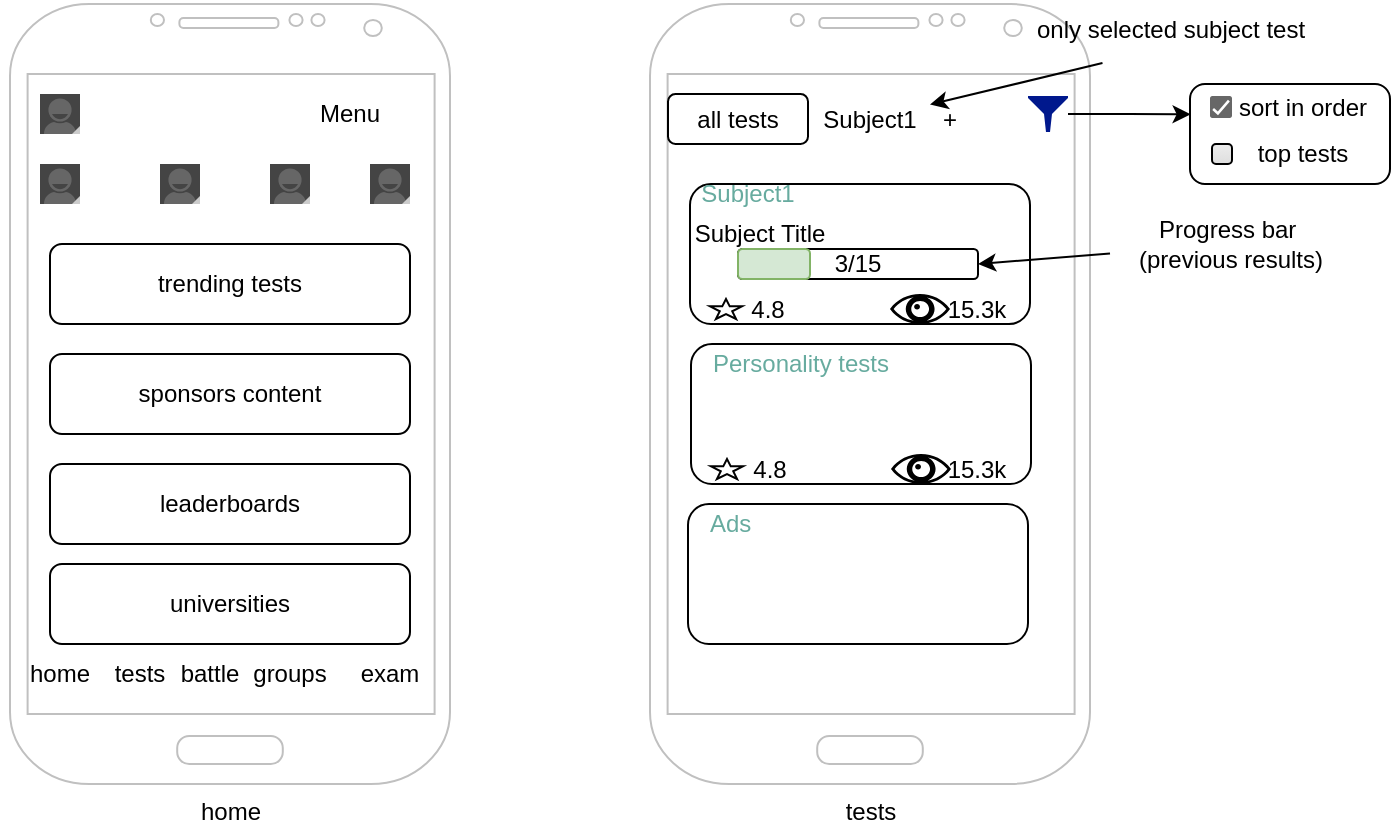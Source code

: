<mxfile version="24.8.4">
  <diagram name="Page-1" id="123cZ_OKSwIK1ZScKi5q">
    <mxGraphModel dx="977" dy="564" grid="1" gridSize="10" guides="1" tooltips="1" connect="1" arrows="1" fold="1" page="1" pageScale="1" pageWidth="827" pageHeight="1169" math="0" shadow="0">
      <root>
        <mxCell id="0" />
        <mxCell id="1" parent="0" />
        <mxCell id="wzdESjiVcGSlcyJqAEbl-3" value="home" style="verticalLabelPosition=bottom;verticalAlign=top;html=1;shadow=0;dashed=0;strokeWidth=1;shape=mxgraph.android.phone2;strokeColor=#c0c0c0;" vertex="1" parent="1">
          <mxGeometry x="50" y="290" width="220" height="390" as="geometry" />
        </mxCell>
        <mxCell id="wzdESjiVcGSlcyJqAEbl-4" value="" style="verticalLabelPosition=bottom;verticalAlign=top;html=1;shadow=0;dashed=0;strokeWidth=1;shape=mxgraph.android.contact_badge_normal;sketch=0;" vertex="1" parent="1">
          <mxGeometry x="65" y="335" width="20" height="20" as="geometry" />
        </mxCell>
        <mxCell id="wzdESjiVcGSlcyJqAEbl-7" value="Menu" style="text;html=1;align=center;verticalAlign=middle;whiteSpace=wrap;rounded=0;" vertex="1" parent="1">
          <mxGeometry x="190" y="330" width="60" height="30" as="geometry" />
        </mxCell>
        <mxCell id="wzdESjiVcGSlcyJqAEbl-8" value="" style="verticalLabelPosition=bottom;verticalAlign=top;html=1;shadow=0;dashed=0;strokeWidth=1;shape=mxgraph.android.contact_badge_normal;sketch=0;" vertex="1" parent="1">
          <mxGeometry x="65" y="370" width="20" height="20" as="geometry" />
        </mxCell>
        <mxCell id="wzdESjiVcGSlcyJqAEbl-9" value="" style="verticalLabelPosition=bottom;verticalAlign=top;html=1;shadow=0;dashed=0;strokeWidth=1;shape=mxgraph.android.contact_badge_normal;sketch=0;" vertex="1" parent="1">
          <mxGeometry x="125" y="370" width="20" height="20" as="geometry" />
        </mxCell>
        <mxCell id="wzdESjiVcGSlcyJqAEbl-10" value="" style="verticalLabelPosition=bottom;verticalAlign=top;html=1;shadow=0;dashed=0;strokeWidth=1;shape=mxgraph.android.contact_badge_normal;sketch=0;" vertex="1" parent="1">
          <mxGeometry x="180" y="370" width="20" height="20" as="geometry" />
        </mxCell>
        <mxCell id="wzdESjiVcGSlcyJqAEbl-11" value="" style="verticalLabelPosition=bottom;verticalAlign=top;html=1;shadow=0;dashed=0;strokeWidth=1;shape=mxgraph.android.contact_badge_normal;sketch=0;" vertex="1" parent="1">
          <mxGeometry x="230" y="370" width="20" height="20" as="geometry" />
        </mxCell>
        <mxCell id="wzdESjiVcGSlcyJqAEbl-12" value="home" style="text;html=1;align=center;verticalAlign=middle;whiteSpace=wrap;rounded=0;" vertex="1" parent="1">
          <mxGeometry x="45" y="610" width="60" height="30" as="geometry" />
        </mxCell>
        <mxCell id="wzdESjiVcGSlcyJqAEbl-13" value="tests" style="text;html=1;align=center;verticalAlign=middle;whiteSpace=wrap;rounded=0;" vertex="1" parent="1">
          <mxGeometry x="85" y="610" width="60" height="30" as="geometry" />
        </mxCell>
        <mxCell id="wzdESjiVcGSlcyJqAEbl-14" value="battle" style="text;html=1;align=center;verticalAlign=middle;whiteSpace=wrap;rounded=0;" vertex="1" parent="1">
          <mxGeometry x="120" y="610" width="60" height="30" as="geometry" />
        </mxCell>
        <mxCell id="wzdESjiVcGSlcyJqAEbl-15" value="groups" style="text;html=1;align=center;verticalAlign=middle;whiteSpace=wrap;rounded=0;" vertex="1" parent="1">
          <mxGeometry x="160" y="610" width="60" height="30" as="geometry" />
        </mxCell>
        <mxCell id="wzdESjiVcGSlcyJqAEbl-16" value="exam" style="text;html=1;align=center;verticalAlign=middle;whiteSpace=wrap;rounded=0;" vertex="1" parent="1">
          <mxGeometry x="210" y="610" width="60" height="30" as="geometry" />
        </mxCell>
        <mxCell id="wzdESjiVcGSlcyJqAEbl-19" value="trending tests" style="rounded=1;whiteSpace=wrap;html=1;" vertex="1" parent="1">
          <mxGeometry x="70" y="410" width="180" height="40" as="geometry" />
        </mxCell>
        <mxCell id="wzdESjiVcGSlcyJqAEbl-20" value="sponsors content" style="rounded=1;whiteSpace=wrap;html=1;" vertex="1" parent="1">
          <mxGeometry x="70" y="465" width="180" height="40" as="geometry" />
        </mxCell>
        <mxCell id="wzdESjiVcGSlcyJqAEbl-21" value="leaderboards" style="rounded=1;whiteSpace=wrap;html=1;" vertex="1" parent="1">
          <mxGeometry x="70" y="520" width="180" height="40" as="geometry" />
        </mxCell>
        <mxCell id="wzdESjiVcGSlcyJqAEbl-22" value="universities" style="rounded=1;whiteSpace=wrap;html=1;" vertex="1" parent="1">
          <mxGeometry x="70" y="570" width="180" height="40" as="geometry" />
        </mxCell>
        <mxCell id="wzdESjiVcGSlcyJqAEbl-24" value="tests" style="verticalLabelPosition=bottom;verticalAlign=top;html=1;shadow=0;dashed=0;strokeWidth=1;shape=mxgraph.android.phone2;strokeColor=#c0c0c0;" vertex="1" parent="1">
          <mxGeometry x="370" y="290" width="220" height="390" as="geometry" />
        </mxCell>
        <mxCell id="wzdESjiVcGSlcyJqAEbl-25" value="all tests" style="rounded=1;whiteSpace=wrap;html=1;" vertex="1" parent="1">
          <mxGeometry x="379" y="335" width="70" height="25" as="geometry" />
        </mxCell>
        <mxCell id="wzdESjiVcGSlcyJqAEbl-26" value="Subject1" style="text;html=1;align=center;verticalAlign=middle;whiteSpace=wrap;rounded=0;" vertex="1" parent="1">
          <mxGeometry x="450" y="332.5" width="60" height="30" as="geometry" />
        </mxCell>
        <mxCell id="wzdESjiVcGSlcyJqAEbl-28" value="+" style="text;html=1;align=center;verticalAlign=middle;whiteSpace=wrap;rounded=0;" vertex="1" parent="1">
          <mxGeometry x="490" y="332.5" width="60" height="30" as="geometry" />
        </mxCell>
        <mxCell id="wzdESjiVcGSlcyJqAEbl-29" value="" style="rounded=1;whiteSpace=wrap;html=1;" vertex="1" parent="1">
          <mxGeometry x="390" y="380" width="170" height="70" as="geometry" />
        </mxCell>
        <mxCell id="wzdESjiVcGSlcyJqAEbl-32" value="Subject1" style="text;html=1;align=center;verticalAlign=middle;whiteSpace=wrap;rounded=0;fontColor=#67AB9F;" vertex="1" parent="1">
          <mxGeometry x="389" y="370" width="60" height="30" as="geometry" />
        </mxCell>
        <mxCell id="wzdESjiVcGSlcyJqAEbl-33" value="Subject Title" style="text;html=1;align=center;verticalAlign=middle;whiteSpace=wrap;rounded=0;fontColor=#000000;" vertex="1" parent="1">
          <mxGeometry x="390" y="390" width="70" height="30" as="geometry" />
        </mxCell>
        <mxCell id="wzdESjiVcGSlcyJqAEbl-34" value="" style="group" vertex="1" connectable="0" parent="1">
          <mxGeometry x="414" y="412.5" width="120" height="15" as="geometry" />
        </mxCell>
        <mxCell id="wzdESjiVcGSlcyJqAEbl-30" value="3/15" style="rounded=1;whiteSpace=wrap;html=1;" vertex="1" parent="wzdESjiVcGSlcyJqAEbl-34">
          <mxGeometry width="120" height="15" as="geometry" />
        </mxCell>
        <mxCell id="wzdESjiVcGSlcyJqAEbl-31" value="" style="rounded=1;whiteSpace=wrap;html=1;fillColor=#d5e8d4;strokeColor=#82b366;" vertex="1" parent="wzdESjiVcGSlcyJqAEbl-34">
          <mxGeometry width="36" height="15" as="geometry" />
        </mxCell>
        <mxCell id="wzdESjiVcGSlcyJqAEbl-42" value="" style="group" vertex="1" connectable="0" parent="1">
          <mxGeometry x="490" y="430" width="70" height="25" as="geometry" />
        </mxCell>
        <mxCell id="wzdESjiVcGSlcyJqAEbl-38" value="" style="group" vertex="1" connectable="0" parent="wzdESjiVcGSlcyJqAEbl-42">
          <mxGeometry x="30" width="40" height="25" as="geometry" />
        </mxCell>
        <mxCell id="wzdESjiVcGSlcyJqAEbl-40" value="15.3k" style="text;html=1;align=center;verticalAlign=middle;whiteSpace=wrap;rounded=0;fontColor=#000000;" vertex="1" parent="wzdESjiVcGSlcyJqAEbl-38">
          <mxGeometry x="0.952" width="24.762" height="25" as="geometry" />
        </mxCell>
        <mxCell id="wzdESjiVcGSlcyJqAEbl-41" value="" style="shape=mxgraph.signs.healthcare.eye;html=1;pointerEvents=1;fillColor=#000000;strokeColor=none;verticalLabelPosition=bottom;verticalAlign=top;align=center;" vertex="1" parent="wzdESjiVcGSlcyJqAEbl-42">
          <mxGeometry y="5" width="30" height="15" as="geometry" />
        </mxCell>
        <mxCell id="wzdESjiVcGSlcyJqAEbl-43" value="" style="group" vertex="1" connectable="0" parent="1">
          <mxGeometry x="400" y="430" width="58" height="25" as="geometry" />
        </mxCell>
        <mxCell id="wzdESjiVcGSlcyJqAEbl-37" value="" style="group" vertex="1" connectable="0" parent="wzdESjiVcGSlcyJqAEbl-43">
          <mxGeometry x="16" width="42" height="25" as="geometry" />
        </mxCell>
        <mxCell id="wzdESjiVcGSlcyJqAEbl-36" value="4.8" style="text;html=1;align=center;verticalAlign=middle;whiteSpace=wrap;rounded=0;fontColor=#000000;" vertex="1" parent="wzdESjiVcGSlcyJqAEbl-37">
          <mxGeometry width="26" height="25" as="geometry" />
        </mxCell>
        <mxCell id="wzdESjiVcGSlcyJqAEbl-35" value="" style="verticalLabelPosition=bottom;verticalAlign=top;html=1;shape=mxgraph.basic.star" vertex="1" parent="wzdESjiVcGSlcyJqAEbl-43">
          <mxGeometry y="7.5" width="16" height="10" as="geometry" />
        </mxCell>
        <mxCell id="wzdESjiVcGSlcyJqAEbl-44" value="" style="endArrow=classic;html=1;rounded=0;entryX=1;entryY=0.5;entryDx=0;entryDy=0;" edge="1" parent="1" source="wzdESjiVcGSlcyJqAEbl-45" target="wzdESjiVcGSlcyJqAEbl-30">
          <mxGeometry width="50" height="50" relative="1" as="geometry">
            <mxPoint x="640" y="360" as="sourcePoint" />
            <mxPoint x="610" y="550" as="targetPoint" />
          </mxGeometry>
        </mxCell>
        <mxCell id="wzdESjiVcGSlcyJqAEbl-45" value="Progress bar&amp;nbsp;&lt;div&gt;(previous results)&lt;/div&gt;" style="text;html=1;align=center;verticalAlign=middle;resizable=0;points=[];autosize=1;strokeColor=none;fillColor=none;" vertex="1" parent="1">
          <mxGeometry x="600" y="390" width="120" height="40" as="geometry" />
        </mxCell>
        <mxCell id="wzdESjiVcGSlcyJqAEbl-46" value="" style="endArrow=classic;html=1;rounded=0;exitX=0.289;exitY=1.051;exitDx=0;exitDy=0;exitPerimeter=0;" edge="1" parent="1" source="wzdESjiVcGSlcyJqAEbl-47" target="wzdESjiVcGSlcyJqAEbl-26">
          <mxGeometry width="50" height="50" relative="1" as="geometry">
            <mxPoint x="630" y="310" as="sourcePoint" />
            <mxPoint x="544" y="430" as="targetPoint" />
          </mxGeometry>
        </mxCell>
        <mxCell id="wzdESjiVcGSlcyJqAEbl-47" value="only selected subject test" style="text;html=1;align=center;verticalAlign=middle;resizable=0;points=[];autosize=1;strokeColor=none;fillColor=none;" vertex="1" parent="1">
          <mxGeometry x="550" y="288" width="160" height="30" as="geometry" />
        </mxCell>
        <mxCell id="wzdESjiVcGSlcyJqAEbl-48" value="" style="rounded=1;whiteSpace=wrap;html=1;" vertex="1" parent="1">
          <mxGeometry x="390.5" y="460" width="170" height="70" as="geometry" />
        </mxCell>
        <mxCell id="wzdESjiVcGSlcyJqAEbl-49" value="Personality tests" style="text;html=1;align=center;verticalAlign=middle;whiteSpace=wrap;rounded=0;fontColor=#67AB9F;" vertex="1" parent="1">
          <mxGeometry x="399.5" y="455" width="90.5" height="30" as="geometry" />
        </mxCell>
        <mxCell id="wzdESjiVcGSlcyJqAEbl-54" value="" style="group" vertex="1" connectable="0" parent="1">
          <mxGeometry x="490.5" y="510" width="70" height="25" as="geometry" />
        </mxCell>
        <mxCell id="wzdESjiVcGSlcyJqAEbl-55" value="" style="group" vertex="1" connectable="0" parent="wzdESjiVcGSlcyJqAEbl-54">
          <mxGeometry x="30" width="40" height="25" as="geometry" />
        </mxCell>
        <mxCell id="wzdESjiVcGSlcyJqAEbl-56" value="15.3k" style="text;html=1;align=center;verticalAlign=middle;whiteSpace=wrap;rounded=0;fontColor=#000000;" vertex="1" parent="wzdESjiVcGSlcyJqAEbl-55">
          <mxGeometry x="0.952" width="24.762" height="25" as="geometry" />
        </mxCell>
        <mxCell id="wzdESjiVcGSlcyJqAEbl-57" value="" style="shape=mxgraph.signs.healthcare.eye;html=1;pointerEvents=1;fillColor=#000000;strokeColor=none;verticalLabelPosition=bottom;verticalAlign=top;align=center;" vertex="1" parent="wzdESjiVcGSlcyJqAEbl-54">
          <mxGeometry y="5" width="30" height="15" as="geometry" />
        </mxCell>
        <mxCell id="wzdESjiVcGSlcyJqAEbl-58" value="" style="group" vertex="1" connectable="0" parent="1">
          <mxGeometry x="400.5" y="510" width="58" height="25" as="geometry" />
        </mxCell>
        <mxCell id="wzdESjiVcGSlcyJqAEbl-59" value="" style="group" vertex="1" connectable="0" parent="wzdESjiVcGSlcyJqAEbl-58">
          <mxGeometry x="16" width="42" height="25" as="geometry" />
        </mxCell>
        <mxCell id="wzdESjiVcGSlcyJqAEbl-60" value="4.8" style="text;html=1;align=center;verticalAlign=middle;whiteSpace=wrap;rounded=0;fontColor=#000000;" vertex="1" parent="wzdESjiVcGSlcyJqAEbl-59">
          <mxGeometry width="26" height="25" as="geometry" />
        </mxCell>
        <mxCell id="wzdESjiVcGSlcyJqAEbl-61" value="" style="verticalLabelPosition=bottom;verticalAlign=top;html=1;shape=mxgraph.basic.star" vertex="1" parent="wzdESjiVcGSlcyJqAEbl-58">
          <mxGeometry y="7.5" width="16" height="10" as="geometry" />
        </mxCell>
        <mxCell id="wzdESjiVcGSlcyJqAEbl-62" value="" style="rounded=1;whiteSpace=wrap;html=1;" vertex="1" parent="1">
          <mxGeometry x="389" y="540" width="170" height="70" as="geometry" />
        </mxCell>
        <mxCell id="wzdESjiVcGSlcyJqAEbl-63" value="Ads" style="text;html=1;align=left;verticalAlign=middle;whiteSpace=wrap;rounded=0;fontColor=#67AB9F;" vertex="1" parent="1">
          <mxGeometry x="398" y="535" width="90.5" height="30" as="geometry" />
        </mxCell>
        <mxCell id="wzdESjiVcGSlcyJqAEbl-72" value="" style="sketch=0;aspect=fixed;pointerEvents=1;shadow=0;dashed=0;html=1;strokeColor=none;labelPosition=center;verticalLabelPosition=bottom;verticalAlign=top;align=center;fillColor=#00188D;shape=mxgraph.mscae.enterprise.filter" vertex="1" parent="1">
          <mxGeometry x="559" y="336" width="20" height="18" as="geometry" />
        </mxCell>
        <mxCell id="wzdESjiVcGSlcyJqAEbl-77" style="edgeStyle=orthogonalEdgeStyle;rounded=0;orthogonalLoop=1;jettySize=auto;html=1;entryX=0.003;entryY=0.303;entryDx=0;entryDy=0;entryPerimeter=0;" edge="1" parent="1" source="wzdESjiVcGSlcyJqAEbl-72" target="wzdESjiVcGSlcyJqAEbl-74">
          <mxGeometry relative="1" as="geometry" />
        </mxCell>
        <mxCell id="wzdESjiVcGSlcyJqAEbl-80" value="" style="group" vertex="1" connectable="0" parent="1">
          <mxGeometry x="640" y="326.5" width="101" height="53.5" as="geometry" />
        </mxCell>
        <mxCell id="wzdESjiVcGSlcyJqAEbl-74" value="" style="rounded=1;whiteSpace=wrap;html=1;" vertex="1" parent="wzdESjiVcGSlcyJqAEbl-80">
          <mxGeometry y="3.5" width="100" height="50" as="geometry" />
        </mxCell>
        <mxCell id="wzdESjiVcGSlcyJqAEbl-75" value="" style="html=1;shadow=0;dashed=0;shape=mxgraph.bootstrap.checkbox2;labelPosition=right;verticalLabelPosition=middle;align=left;verticalAlign=middle;gradientColor=#DEDEDE;fillColor=#EDEDED;checked=0;spacing=5;checkedFill=#0085FC;checkedStroke=#ffffff;sketch=0;" vertex="1" parent="wzdESjiVcGSlcyJqAEbl-80">
          <mxGeometry x="11" y="33.5" width="10" height="10" as="geometry" />
        </mxCell>
        <mxCell id="wzdESjiVcGSlcyJqAEbl-76" value="" style="dashed=0;labelPosition=right;align=left;shape=mxgraph.gmdl.checkbox;strokeColor=none;fillColor=#676767;strokeWidth=2;aspect=fixed;sketch=0;html=1;" vertex="1" parent="wzdESjiVcGSlcyJqAEbl-80">
          <mxGeometry x="10" y="9.5" width="11" height="11" as="geometry" />
        </mxCell>
        <mxCell id="wzdESjiVcGSlcyJqAEbl-78" value="sort in order" style="text;html=1;align=center;verticalAlign=middle;resizable=0;points=[];autosize=1;strokeColor=none;fillColor=none;" vertex="1" parent="wzdESjiVcGSlcyJqAEbl-80">
          <mxGeometry x="11" width="90" height="30" as="geometry" />
        </mxCell>
        <mxCell id="wzdESjiVcGSlcyJqAEbl-79" value="top tests" style="text;html=1;align=center;verticalAlign=middle;resizable=0;points=[];autosize=1;strokeColor=none;fillColor=none;" vertex="1" parent="wzdESjiVcGSlcyJqAEbl-80">
          <mxGeometry x="21" y="23.5" width="70" height="30" as="geometry" />
        </mxCell>
      </root>
    </mxGraphModel>
  </diagram>
</mxfile>
